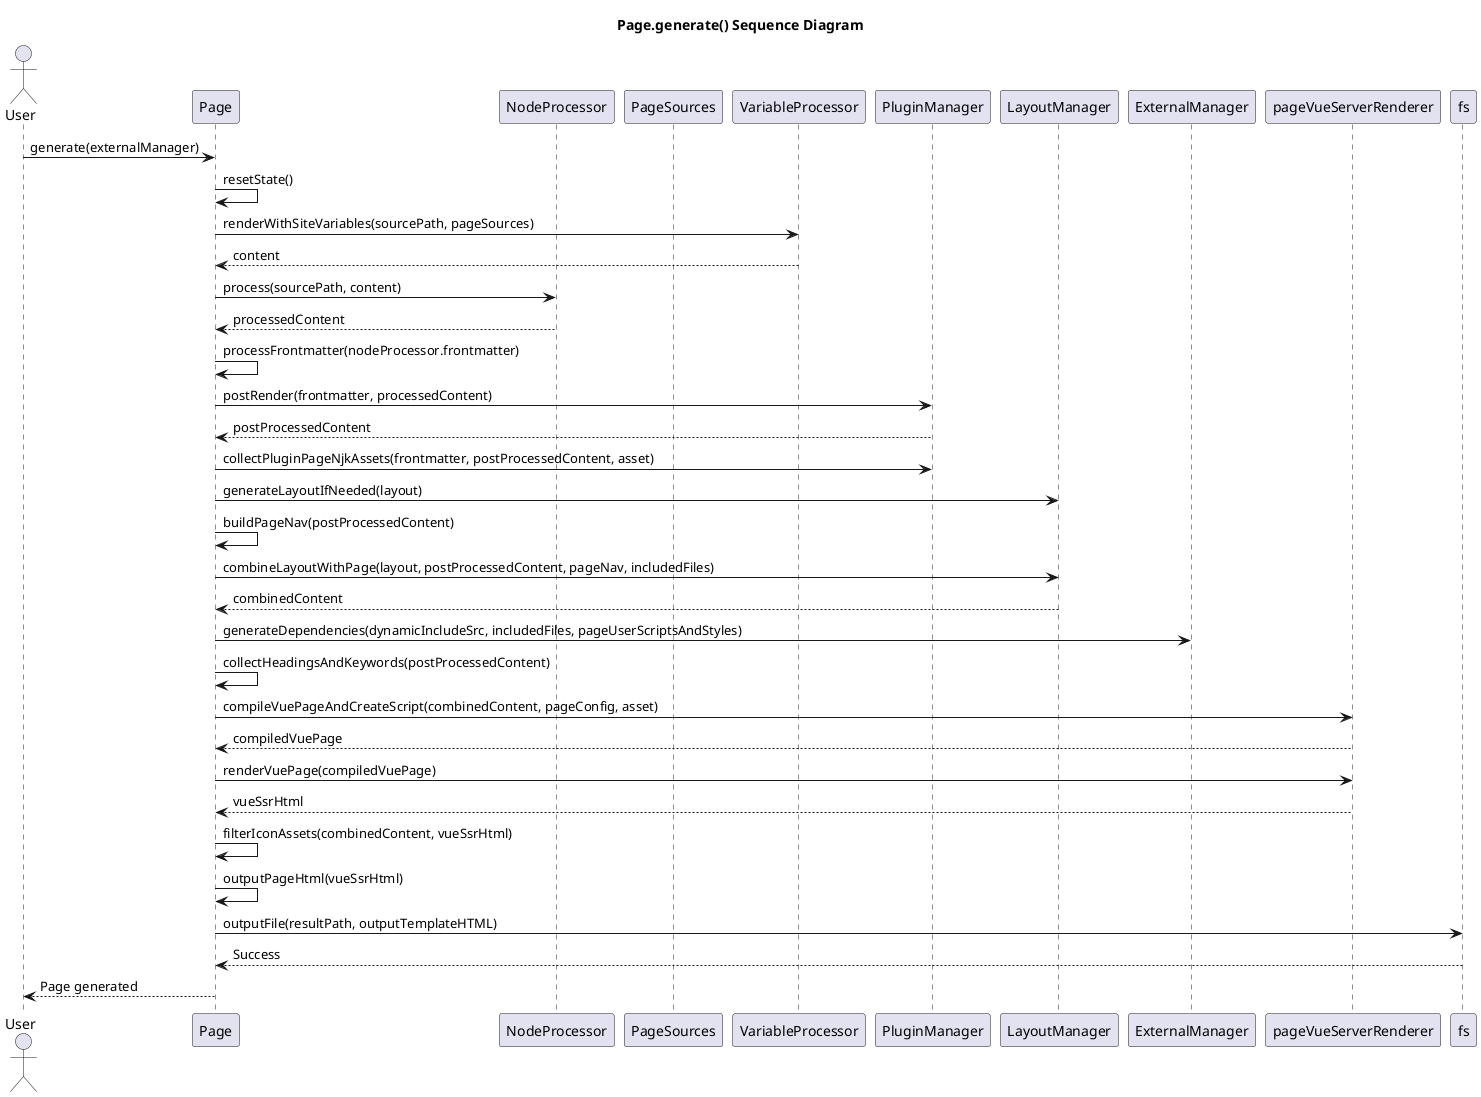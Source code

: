 @startuml
title Page.generate() Sequence Diagram

actor User
participant Page
participant NodeProcessor
participant PageSources
participant VariableProcessor
participant PluginManager
participant LayoutManager
participant ExternalManager
participant pageVueServerRenderer
participant fs

User -> Page: generate(externalManager)
Page -> Page: resetState()
Page -> VariableProcessor: renderWithSiteVariables(sourcePath, pageSources)
VariableProcessor --> Page: content
Page -> NodeProcessor: process(sourcePath, content)
NodeProcessor --> Page: processedContent
Page -> Page: processFrontmatter(nodeProcessor.frontmatter)
Page -> PluginManager: postRender(frontmatter, processedContent)
PluginManager --> Page: postProcessedContent
Page -> PluginManager: collectPluginPageNjkAssets(frontmatter, postProcessedContent, asset)
Page -> LayoutManager: generateLayoutIfNeeded(layout)
Page -> Page: buildPageNav(postProcessedContent)
Page -> LayoutManager: combineLayoutWithPage(layout, postProcessedContent, pageNav, includedFiles)
LayoutManager --> Page: combinedContent
Page -> ExternalManager: generateDependencies(dynamicIncludeSrc, includedFiles, pageUserScriptsAndStyles)
Page -> Page: collectHeadingsAndKeywords(postProcessedContent)
Page -> pageVueServerRenderer: compileVuePageAndCreateScript(combinedContent, pageConfig, asset)
pageVueServerRenderer --> Page: compiledVuePage
Page -> pageVueServerRenderer: renderVuePage(compiledVuePage)
pageVueServerRenderer --> Page: vueSsrHtml
Page -> Page: filterIconAssets(combinedContent, vueSsrHtml)
Page -> Page: outputPageHtml(vueSsrHtml)
Page -> fs: outputFile(resultPath, outputTemplateHTML)
fs --> Page: Success
Page --> User: Page generated
@enduml


